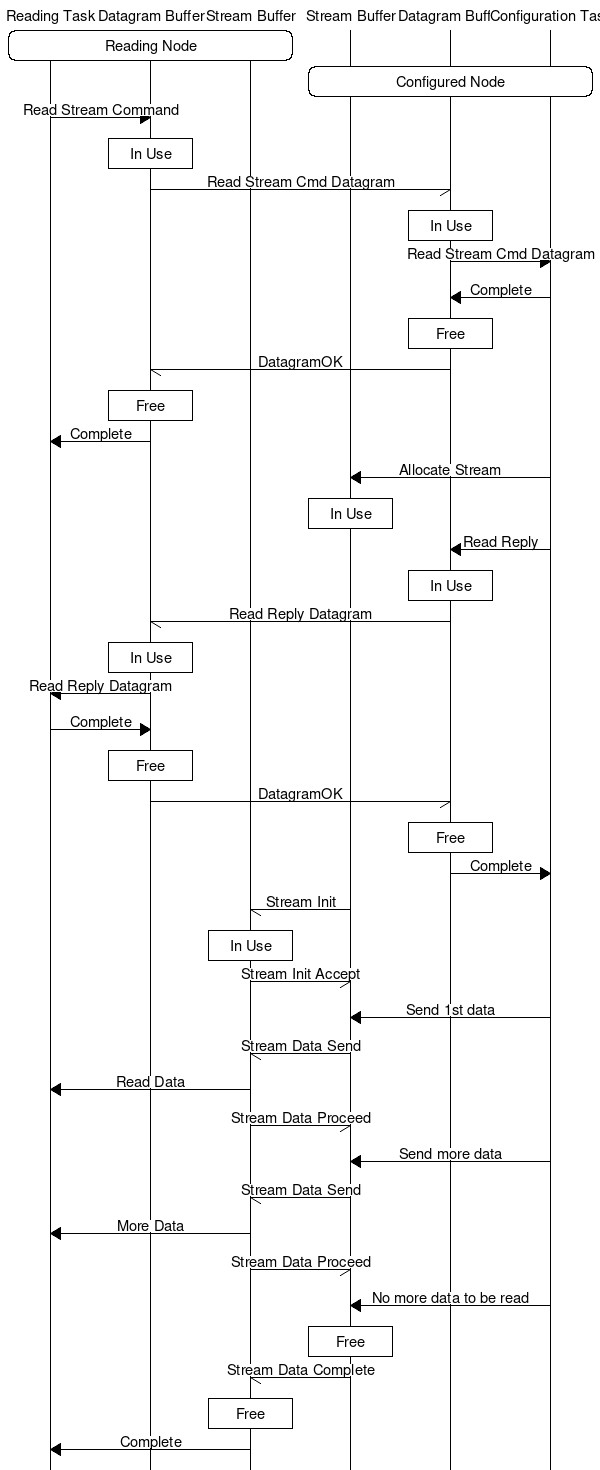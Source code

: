 # MSC for normal mem config read-stream
msc {

  s [label="Reading Task"], sb [label="Datagram Buffer"], 
  ss [label="Stream Buffer"],
  rs [label="Stream Buffer"],
  rb [label="Datagram Buffer"], r [label="Configuration Task"];

# Sending the command
  s rbox ss [label="Reading Node"];
  rs rbox r [label="Configured Node"];
  
  s=>sb [label="Read Stream Command"];
  sb box sb [label="In Use"];
  
  sb->rb [ label = "Read Stream Cmd Datagram" ] ;
  rb box rb [label="In Use"];

  rb=>r [label="Read Stream Cmd Datagram"];
  r=>rb [label="Complete"];

  rb box rb [label="Free"];
  
  rb -> sb [ label="DatagramOK" ] ;
  
  sb box sb [label="Free"];
  sb=>s [label="Complete"];
  
# Allocate buffer
  r => rs [label="Allocate Stream"] ;
  rs box rs [label="In Use"];

# First reply is datagram
  r=>rb [label="Read Reply"];
  rb box rb [label="In Use"];

  rb -> sb [ label="Read Reply Datagram" ] ;
  sb box sb [label="In Use"];
  sb=>s [label="Read Reply Datagram"];
  s=>sb [label="Complete"];
  sb box sb [label="Free"];

  sb -> rb [ label="DatagramOK" ] ;
  rb box rb [label="Free"];
  rb=>r [label="Complete"];

# Setting up reply stream
  rs -> ss [ label="Stream Init" ] ;
  ss box ss [label="In Use"];
  ss -> rs [ label="Stream Init Accept" ] ;
  
  
# Streaming reply
  r=>rs [label="Send 1st data"];
  rs -> ss [ label="Stream Data Send" ] ;
  ss=>s [label="Read Data"];
  ss -> rs [ label="Stream Data Proceed" ] ;


  r=>rs [label="Send more data"];
  rs -> ss [ label="Stream Data Send" ] ;
  ss=>s [label="More Data"];
  ss -> rs [ label="Stream Data Proceed" ] ;

  r=>rs [label="No more data to be read"];
  rs box rs [label="Free"];
  rs -> ss [ label="Stream Data Complete" ] ;
  ss box ss [label="Free"];
  ss=>s [label="Complete"];
  

  
}
